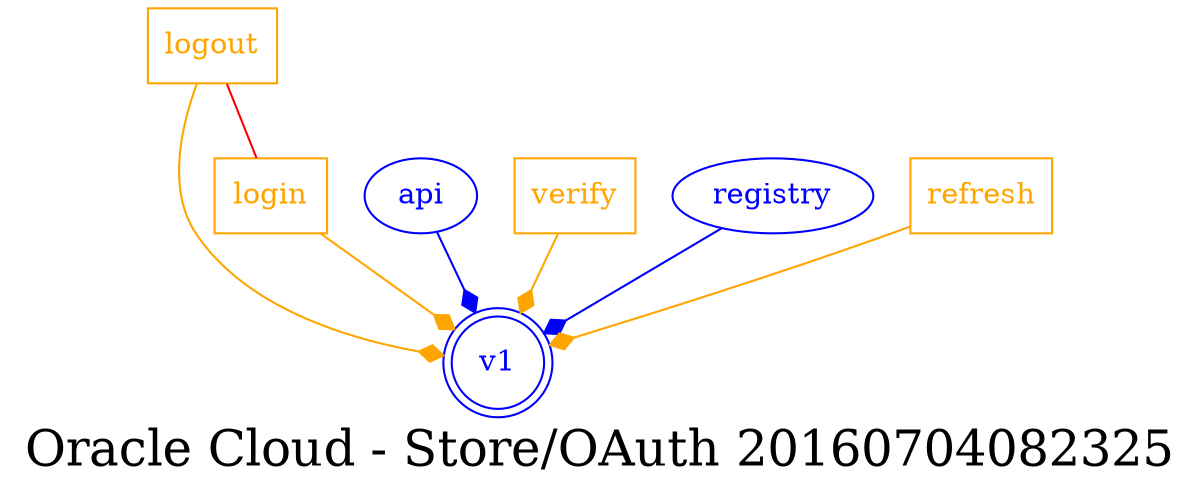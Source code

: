 digraph LexiconGraph {
graph[label="Oracle Cloud - Store/OAuth 20160704082325", fontsize=24]
splines=true
"v1" [color=blue, fontcolor=blue, shape=doublecircle]
"login" [color=orange, fontcolor=orange, shape=box]
"login" -> "v1" [color=orange, fontcolor=orange, arrowhead=diamond, arrowtail=none]
"logout" -> "login" [color=red, fontcolor=red, arrowhead=none, arrowtail=none]
"api" -> "v1" [color=blue, fontcolor=blue, arrowhead=diamond, arrowtail=none]
"api" [color=blue, fontcolor=blue, shape=ellipse]
"verify" [color=orange, fontcolor=orange, shape=box]
"verify" -> "v1" [color=orange, fontcolor=orange, arrowhead=diamond, arrowtail=none]
"logout" [color=orange, fontcolor=orange, shape=box]
"logout" -> "v1" [color=orange, fontcolor=orange, arrowhead=diamond, arrowtail=none]
"registry" -> "v1" [color=blue, fontcolor=blue, arrowhead=diamond, arrowtail=none]
"registry" [color=blue, fontcolor=blue, shape=ellipse]
"refresh" [color=orange, fontcolor=orange, shape=box]
"refresh" -> "v1" [color=orange, fontcolor=orange, arrowhead=diamond, arrowtail=none]
}
